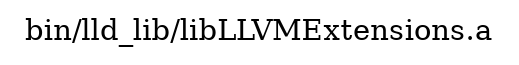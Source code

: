 digraph "bin/lld_lib/libLLVMExtensions.a" {
	label="bin/lld_lib/libLLVMExtensions.a";
	rankdir=LR;

}
